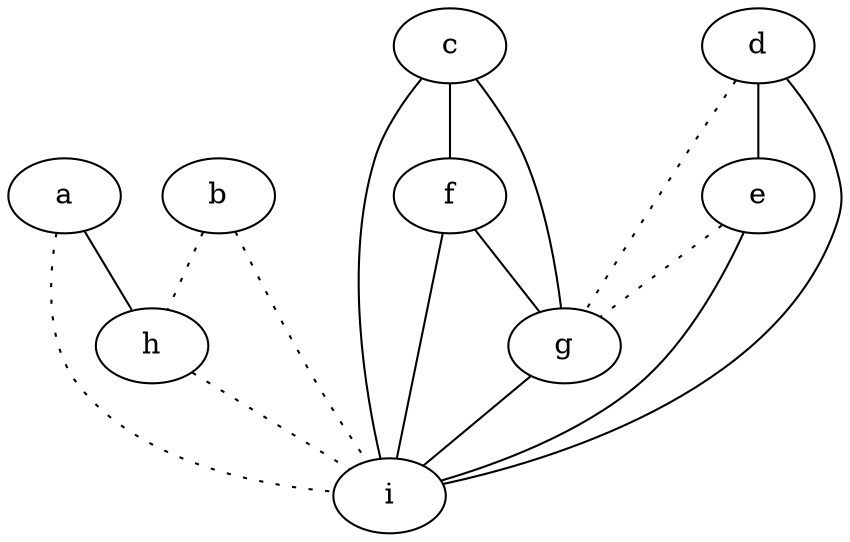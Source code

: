 graph {
a -- h;
a -- i [style=dotted];
b -- h [style=dotted];
b -- i [style=dotted];
c -- f;
c -- g;
c -- i;
d -- e;
d -- g [style=dotted];
d -- i;
e -- g [style=dotted];
e -- i;
f -- g;
f -- i;
g -- i;
h -- i [style=dotted];
}

